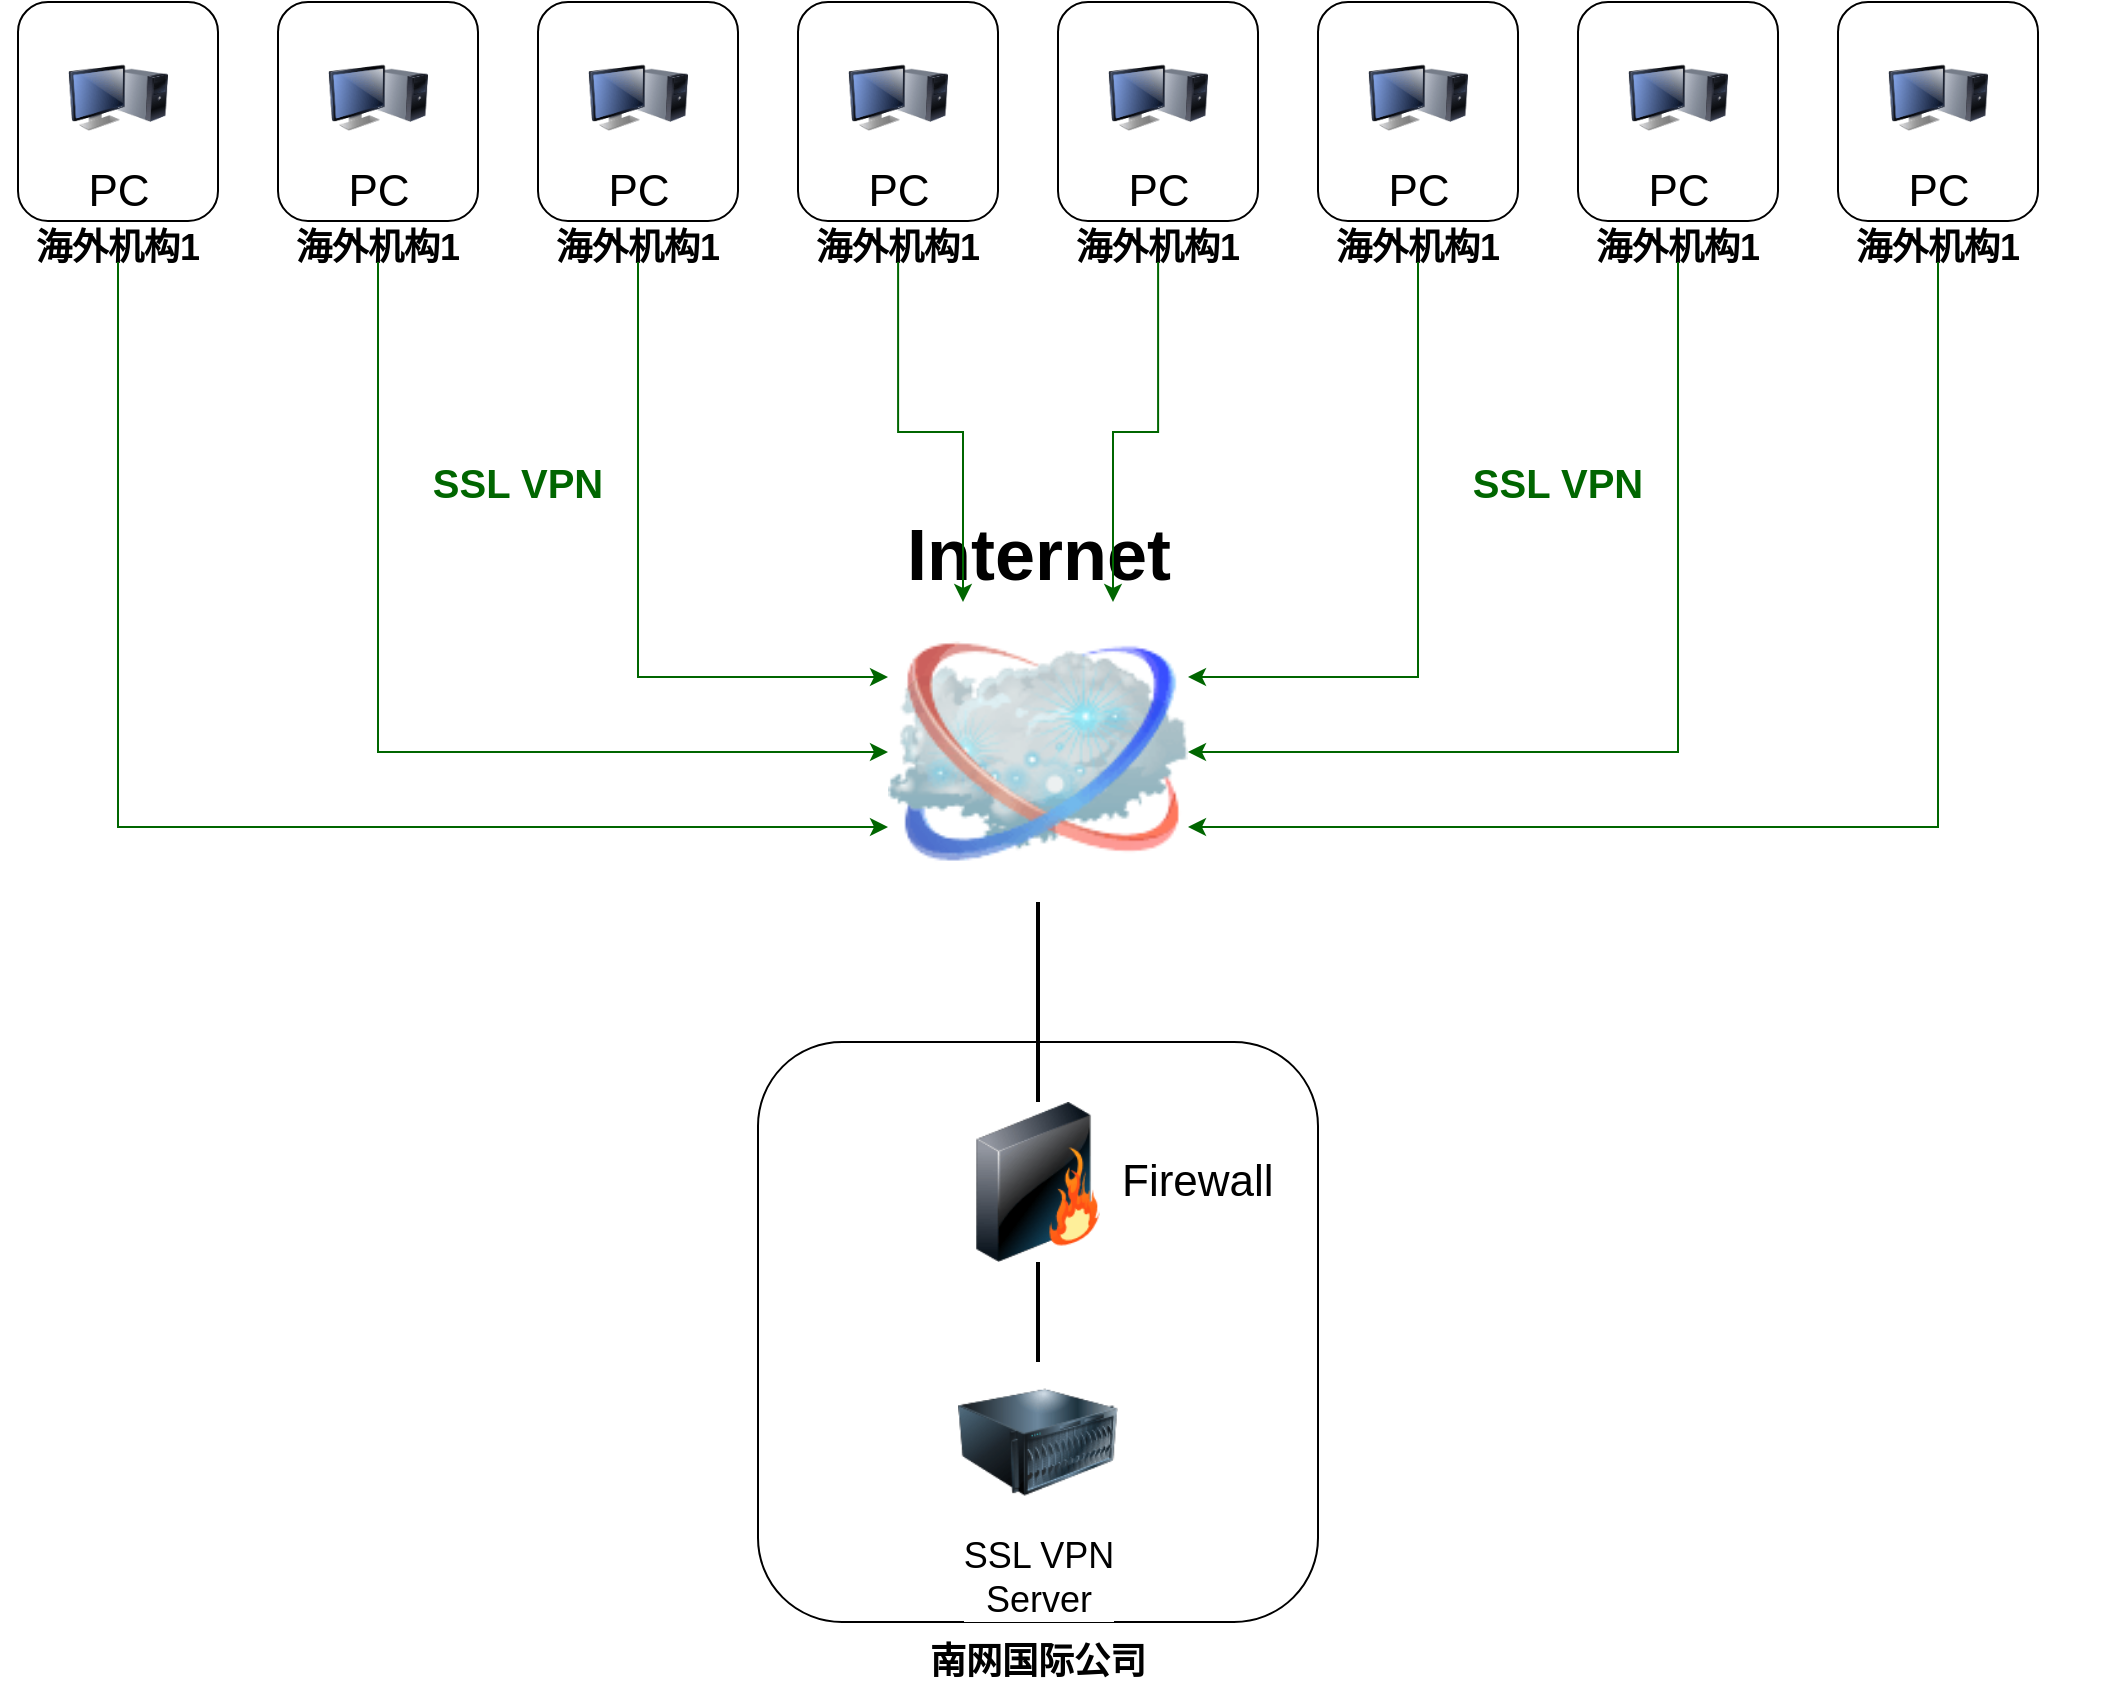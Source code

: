 <mxfile version="14.8.3" type="github" pages="3">
  <diagram name="网络现状" id="55a83fd1-7818-8e21-69c5-c3457e3827bb">
    <mxGraphModel dx="1468" dy="1011" grid="1" gridSize="10" guides="1" tooltips="1" connect="1" arrows="1" fold="1" page="1" pageScale="1" pageWidth="1100" pageHeight="850" background="none" math="0" shadow="0">
      <root>
        <mxCell id="0" />
        <mxCell id="1" parent="0" />
        <mxCell id="UoDFM5P8bcZsSC12evqb-8" value="" style="rounded=1;whiteSpace=wrap;html=1;" parent="1" vertex="1">
          <mxGeometry x="450" y="650" width="280" height="290" as="geometry" />
        </mxCell>
        <mxCell id="69ecfefc5c41e42c-18" style="edgeStyle=none;rounded=0;html=1;labelBackgroundColor=none;endArrow=none;strokeWidth=2;fontFamily=Verdana;fontSize=22" parent="1" source="UoDFM5P8bcZsSC12evqb-1" target="69ecfefc5c41e42c-3" edge="1">
          <mxGeometry relative="1" as="geometry">
            <mxPoint x="590" y="855" as="sourcePoint" />
          </mxGeometry>
        </mxCell>
        <mxCell id="69ecfefc5c41e42c-2" value="&lt;b&gt;&lt;font style=&quot;font-size: 36px&quot;&gt;Internet&lt;/font&gt;&lt;/b&gt;" style="image;html=1;labelBackgroundColor=#ffffff;image=img/lib/clip_art/networking/Cloud_128x128.png;rounded=1;shadow=0;comic=0;strokeWidth=2;fontSize=22;labelPosition=center;verticalLabelPosition=top;align=center;verticalAlign=bottom;" parent="1" vertex="1">
          <mxGeometry x="515" y="430" width="150" height="150" as="geometry" />
        </mxCell>
        <mxCell id="69ecfefc5c41e42c-19" style="edgeStyle=none;rounded=0;html=1;labelBackgroundColor=none;endArrow=none;strokeWidth=2;fontFamily=Verdana;fontSize=22" parent="1" source="UoDFM5P8bcZsSC12evqb-8" target="69ecfefc5c41e42c-2" edge="1">
          <mxGeometry relative="1" as="geometry" />
        </mxCell>
        <mxCell id="69ecfefc5c41e42c-3" value="Firewall" style="image;html=1;labelBackgroundColor=#ffffff;image=img/lib/clip_art/networking/Firewall_128x128.png;rounded=1;shadow=0;comic=0;strokeWidth=2;fontSize=22;labelPosition=right;verticalLabelPosition=middle;align=left;verticalAlign=middle;" parent="1" vertex="1">
          <mxGeometry x="550" y="680" width="80" height="80" as="geometry" />
        </mxCell>
        <mxCell id="UoDFM5P8bcZsSC12evqb-1" value="&lt;font style=&quot;font-size: 18px&quot;&gt;SSL VPN&lt;br&gt;Server&lt;/font&gt;" style="image;html=1;image=img/lib/clip_art/computers/Server_128x128.png" parent="1" vertex="1">
          <mxGeometry x="550" y="810" width="80" height="80" as="geometry" />
        </mxCell>
        <mxCell id="UoDFM5P8bcZsSC12evqb-12" style="edgeStyle=none;rounded=0;html=1;labelBackgroundColor=none;endArrow=none;strokeWidth=2;fontFamily=Verdana;fontSize=22" parent="1" source="69ecfefc5c41e42c-3" target="UoDFM5P8bcZsSC12evqb-8" edge="1">
          <mxGeometry relative="1" as="geometry">
            <mxPoint x="590" y="680" as="sourcePoint" />
            <mxPoint x="590" y="610" as="targetPoint" />
          </mxGeometry>
        </mxCell>
        <mxCell id="UoDFM5P8bcZsSC12evqb-18" value="&lt;font color=&quot;#006600&quot; size=&quot;1&quot;&gt;&lt;b style=&quot;font-size: 20px&quot;&gt;SSL VPN&lt;/b&gt;&lt;/font&gt;" style="text;html=1;strokeColor=none;fillColor=none;align=center;verticalAlign=middle;whiteSpace=wrap;rounded=0;" parent="1" vertex="1">
          <mxGeometry x="790" y="360" width="120" height="20" as="geometry" />
        </mxCell>
        <mxCell id="UoDFM5P8bcZsSC12evqb-19" value="&lt;span style=&quot;font-size: 18px&quot;&gt;&lt;b&gt;南网国际公司&lt;/b&gt;&lt;/span&gt;" style="text;html=1;strokeColor=none;fillColor=none;align=center;verticalAlign=middle;whiteSpace=wrap;rounded=0;" parent="1" vertex="1">
          <mxGeometry x="530" y="950" width="120" height="20" as="geometry" />
        </mxCell>
        <mxCell id="UoDFM5P8bcZsSC12evqb-24" value="&lt;font color=&quot;#006600&quot; size=&quot;1&quot;&gt;&lt;b style=&quot;font-size: 20px&quot;&gt;SSL VPN&lt;/b&gt;&lt;/font&gt;" style="text;html=1;strokeColor=none;fillColor=none;align=center;verticalAlign=middle;whiteSpace=wrap;rounded=0;" parent="1" vertex="1">
          <mxGeometry x="270" y="360" width="120" height="20" as="geometry" />
        </mxCell>
        <mxCell id="Mav8_EzCf-tL7SAkSqJb-50" value="" style="group" vertex="1" connectable="0" parent="1">
          <mxGeometry x="80" y="130" width="130" height="130" as="geometry" />
        </mxCell>
        <mxCell id="UoDFM5P8bcZsSC12evqb-13" value="" style="rounded=1;whiteSpace=wrap;html=1;" parent="Mav8_EzCf-tL7SAkSqJb-50" vertex="1">
          <mxGeometry width="100" height="109.474" as="geometry" />
        </mxCell>
        <mxCell id="UoDFM5P8bcZsSC12evqb-2" value="PC" style="image;html=1;labelBackgroundColor=#ffffff;image=img/lib/clip_art/computers/Monitor_Tower_128x128.png;rounded=1;shadow=0;comic=0;strokeWidth=2;fontSize=22" parent="Mav8_EzCf-tL7SAkSqJb-50" vertex="1">
          <mxGeometry x="25" y="20.526" width="50" height="54.737" as="geometry" />
        </mxCell>
        <mxCell id="UoDFM5P8bcZsSC12evqb-10" value="&lt;b&gt;&lt;font style=&quot;font-size: 18px&quot;&gt;海外机构1&lt;/font&gt;&lt;/b&gt;" style="text;html=1;strokeColor=none;fillColor=none;align=center;verticalAlign=middle;whiteSpace=wrap;rounded=0;" parent="Mav8_EzCf-tL7SAkSqJb-50" vertex="1">
          <mxGeometry x="-8.75" y="116.32" width="117.5" height="13.68" as="geometry" />
        </mxCell>
        <mxCell id="Mav8_EzCf-tL7SAkSqJb-52" value="" style="group" vertex="1" connectable="0" parent="1">
          <mxGeometry x="210" y="130" width="130" height="130" as="geometry" />
        </mxCell>
        <mxCell id="Mav8_EzCf-tL7SAkSqJb-53" value="" style="rounded=1;whiteSpace=wrap;html=1;" vertex="1" parent="Mav8_EzCf-tL7SAkSqJb-52">
          <mxGeometry width="100" height="109.474" as="geometry" />
        </mxCell>
        <mxCell id="Mav8_EzCf-tL7SAkSqJb-54" value="PC" style="image;html=1;labelBackgroundColor=#ffffff;image=img/lib/clip_art/computers/Monitor_Tower_128x128.png;rounded=1;shadow=0;comic=0;strokeWidth=2;fontSize=22" vertex="1" parent="Mav8_EzCf-tL7SAkSqJb-52">
          <mxGeometry x="25" y="20.526" width="50" height="54.737" as="geometry" />
        </mxCell>
        <mxCell id="Mav8_EzCf-tL7SAkSqJb-55" value="&lt;b&gt;&lt;font style=&quot;font-size: 18px&quot;&gt;海外机构1&lt;/font&gt;&lt;/b&gt;" style="text;html=1;strokeColor=none;fillColor=none;align=center;verticalAlign=middle;whiteSpace=wrap;rounded=0;" vertex="1" parent="Mav8_EzCf-tL7SAkSqJb-52">
          <mxGeometry x="-8.75" y="116.32" width="117.5" height="13.68" as="geometry" />
        </mxCell>
        <mxCell id="Mav8_EzCf-tL7SAkSqJb-56" value="" style="group" vertex="1" connectable="0" parent="1">
          <mxGeometry x="340" y="130" width="130" height="130" as="geometry" />
        </mxCell>
        <mxCell id="Mav8_EzCf-tL7SAkSqJb-57" value="" style="rounded=1;whiteSpace=wrap;html=1;" vertex="1" parent="Mav8_EzCf-tL7SAkSqJb-56">
          <mxGeometry width="100" height="109.474" as="geometry" />
        </mxCell>
        <mxCell id="Mav8_EzCf-tL7SAkSqJb-58" value="PC" style="image;html=1;labelBackgroundColor=#ffffff;image=img/lib/clip_art/computers/Monitor_Tower_128x128.png;rounded=1;shadow=0;comic=0;strokeWidth=2;fontSize=22" vertex="1" parent="Mav8_EzCf-tL7SAkSqJb-56">
          <mxGeometry x="25" y="20.526" width="50" height="54.737" as="geometry" />
        </mxCell>
        <mxCell id="Mav8_EzCf-tL7SAkSqJb-59" value="&lt;b&gt;&lt;font style=&quot;font-size: 18px&quot;&gt;海外机构1&lt;/font&gt;&lt;/b&gt;" style="text;html=1;strokeColor=none;fillColor=none;align=center;verticalAlign=middle;whiteSpace=wrap;rounded=0;" vertex="1" parent="Mav8_EzCf-tL7SAkSqJb-56">
          <mxGeometry x="-8.75" y="116.32" width="117.5" height="13.68" as="geometry" />
        </mxCell>
        <mxCell id="Mav8_EzCf-tL7SAkSqJb-60" value="" style="group" vertex="1" connectable="0" parent="1">
          <mxGeometry x="470" y="130" width="130" height="130" as="geometry" />
        </mxCell>
        <mxCell id="Mav8_EzCf-tL7SAkSqJb-61" value="" style="rounded=1;whiteSpace=wrap;html=1;" vertex="1" parent="Mav8_EzCf-tL7SAkSqJb-60">
          <mxGeometry width="100" height="109.474" as="geometry" />
        </mxCell>
        <mxCell id="Mav8_EzCf-tL7SAkSqJb-62" value="PC" style="image;html=1;labelBackgroundColor=#ffffff;image=img/lib/clip_art/computers/Monitor_Tower_128x128.png;rounded=1;shadow=0;comic=0;strokeWidth=2;fontSize=22" vertex="1" parent="Mav8_EzCf-tL7SAkSqJb-60">
          <mxGeometry x="25" y="20.526" width="50" height="54.737" as="geometry" />
        </mxCell>
        <mxCell id="Mav8_EzCf-tL7SAkSqJb-63" value="&lt;b&gt;&lt;font style=&quot;font-size: 18px&quot;&gt;海外机构1&lt;/font&gt;&lt;/b&gt;" style="text;html=1;strokeColor=none;fillColor=none;align=center;verticalAlign=middle;whiteSpace=wrap;rounded=0;" vertex="1" parent="Mav8_EzCf-tL7SAkSqJb-60">
          <mxGeometry x="-8.75" y="116.32" width="117.5" height="13.68" as="geometry" />
        </mxCell>
        <mxCell id="Mav8_EzCf-tL7SAkSqJb-64" value="" style="group" vertex="1" connectable="0" parent="1">
          <mxGeometry x="600" y="130" width="130" height="130" as="geometry" />
        </mxCell>
        <mxCell id="Mav8_EzCf-tL7SAkSqJb-65" value="" style="rounded=1;whiteSpace=wrap;html=1;" vertex="1" parent="Mav8_EzCf-tL7SAkSqJb-64">
          <mxGeometry width="100" height="109.474" as="geometry" />
        </mxCell>
        <mxCell id="Mav8_EzCf-tL7SAkSqJb-66" value="PC" style="image;html=1;labelBackgroundColor=#ffffff;image=img/lib/clip_art/computers/Monitor_Tower_128x128.png;rounded=1;shadow=0;comic=0;strokeWidth=2;fontSize=22" vertex="1" parent="Mav8_EzCf-tL7SAkSqJb-64">
          <mxGeometry x="25" y="20.526" width="50" height="54.737" as="geometry" />
        </mxCell>
        <mxCell id="Mav8_EzCf-tL7SAkSqJb-67" value="&lt;b&gt;&lt;font style=&quot;font-size: 18px&quot;&gt;海外机构1&lt;/font&gt;&lt;/b&gt;" style="text;html=1;strokeColor=none;fillColor=none;align=center;verticalAlign=middle;whiteSpace=wrap;rounded=0;" vertex="1" parent="Mav8_EzCf-tL7SAkSqJb-64">
          <mxGeometry x="-8.75" y="116.32" width="117.5" height="13.68" as="geometry" />
        </mxCell>
        <mxCell id="Mav8_EzCf-tL7SAkSqJb-68" value="" style="group" vertex="1" connectable="0" parent="1">
          <mxGeometry x="730" y="130" width="130" height="130" as="geometry" />
        </mxCell>
        <mxCell id="Mav8_EzCf-tL7SAkSqJb-69" value="" style="rounded=1;whiteSpace=wrap;html=1;" vertex="1" parent="Mav8_EzCf-tL7SAkSqJb-68">
          <mxGeometry width="100" height="109.474" as="geometry" />
        </mxCell>
        <mxCell id="Mav8_EzCf-tL7SAkSqJb-70" value="PC" style="image;html=1;labelBackgroundColor=#ffffff;image=img/lib/clip_art/computers/Monitor_Tower_128x128.png;rounded=1;shadow=0;comic=0;strokeWidth=2;fontSize=22" vertex="1" parent="Mav8_EzCf-tL7SAkSqJb-68">
          <mxGeometry x="25" y="20.526" width="50" height="54.737" as="geometry" />
        </mxCell>
        <mxCell id="Mav8_EzCf-tL7SAkSqJb-71" value="&lt;b&gt;&lt;font style=&quot;font-size: 18px&quot;&gt;海外机构1&lt;/font&gt;&lt;/b&gt;" style="text;html=1;strokeColor=none;fillColor=none;align=center;verticalAlign=middle;whiteSpace=wrap;rounded=0;" vertex="1" parent="Mav8_EzCf-tL7SAkSqJb-68">
          <mxGeometry x="-8.75" y="116.32" width="117.5" height="13.68" as="geometry" />
        </mxCell>
        <mxCell id="Mav8_EzCf-tL7SAkSqJb-72" value="" style="group" vertex="1" connectable="0" parent="1">
          <mxGeometry x="860" y="130" width="130" height="130" as="geometry" />
        </mxCell>
        <mxCell id="Mav8_EzCf-tL7SAkSqJb-73" value="" style="rounded=1;whiteSpace=wrap;html=1;" vertex="1" parent="Mav8_EzCf-tL7SAkSqJb-72">
          <mxGeometry width="100" height="109.474" as="geometry" />
        </mxCell>
        <mxCell id="Mav8_EzCf-tL7SAkSqJb-74" value="PC" style="image;html=1;labelBackgroundColor=#ffffff;image=img/lib/clip_art/computers/Monitor_Tower_128x128.png;rounded=1;shadow=0;comic=0;strokeWidth=2;fontSize=22" vertex="1" parent="Mav8_EzCf-tL7SAkSqJb-72">
          <mxGeometry x="25" y="20.526" width="50" height="54.737" as="geometry" />
        </mxCell>
        <mxCell id="Mav8_EzCf-tL7SAkSqJb-75" value="&lt;b&gt;&lt;font style=&quot;font-size: 18px&quot;&gt;海外机构1&lt;/font&gt;&lt;/b&gt;" style="text;html=1;strokeColor=none;fillColor=none;align=center;verticalAlign=middle;whiteSpace=wrap;rounded=0;" vertex="1" parent="Mav8_EzCf-tL7SAkSqJb-72">
          <mxGeometry x="-8.75" y="116.32" width="117.5" height="13.68" as="geometry" />
        </mxCell>
        <mxCell id="Mav8_EzCf-tL7SAkSqJb-76" value="" style="group" vertex="1" connectable="0" parent="1">
          <mxGeometry x="990" y="130" width="130" height="130" as="geometry" />
        </mxCell>
        <mxCell id="Mav8_EzCf-tL7SAkSqJb-77" value="" style="rounded=1;whiteSpace=wrap;html=1;" vertex="1" parent="Mav8_EzCf-tL7SAkSqJb-76">
          <mxGeometry width="100" height="109.474" as="geometry" />
        </mxCell>
        <mxCell id="Mav8_EzCf-tL7SAkSqJb-78" value="PC" style="image;html=1;labelBackgroundColor=#ffffff;image=img/lib/clip_art/computers/Monitor_Tower_128x128.png;rounded=1;shadow=0;comic=0;strokeWidth=2;fontSize=22" vertex="1" parent="Mav8_EzCf-tL7SAkSqJb-76">
          <mxGeometry x="25" y="20.526" width="50" height="54.737" as="geometry" />
        </mxCell>
        <mxCell id="Mav8_EzCf-tL7SAkSqJb-79" value="&lt;b&gt;&lt;font style=&quot;font-size: 18px&quot;&gt;海外机构1&lt;/font&gt;&lt;/b&gt;" style="text;html=1;strokeColor=none;fillColor=none;align=center;verticalAlign=middle;whiteSpace=wrap;rounded=0;" vertex="1" parent="Mav8_EzCf-tL7SAkSqJb-76">
          <mxGeometry x="-8.75" y="116.32" width="117.5" height="13.68" as="geometry" />
        </mxCell>
        <mxCell id="Mav8_EzCf-tL7SAkSqJb-80" style="edgeStyle=orthogonalEdgeStyle;rounded=0;orthogonalLoop=1;jettySize=auto;html=1;entryX=0;entryY=0.75;entryDx=0;entryDy=0;exitX=0.5;exitY=1;exitDx=0;exitDy=0;fillColor=#d5e8d4;strokeColor=#006600;" edge="1" parent="1" source="UoDFM5P8bcZsSC12evqb-10" target="69ecfefc5c41e42c-2">
          <mxGeometry relative="1" as="geometry" />
        </mxCell>
        <mxCell id="Mav8_EzCf-tL7SAkSqJb-81" style="edgeStyle=orthogonalEdgeStyle;rounded=0;orthogonalLoop=1;jettySize=auto;html=1;entryX=0;entryY=0.5;entryDx=0;entryDy=0;exitX=0.5;exitY=1;exitDx=0;exitDy=0;fillColor=#d5e8d4;strokeColor=#006600;" edge="1" parent="1" source="Mav8_EzCf-tL7SAkSqJb-55" target="69ecfefc5c41e42c-2">
          <mxGeometry relative="1" as="geometry" />
        </mxCell>
        <mxCell id="Mav8_EzCf-tL7SAkSqJb-82" style="edgeStyle=orthogonalEdgeStyle;rounded=0;orthogonalLoop=1;jettySize=auto;html=1;entryX=0;entryY=0.25;entryDx=0;entryDy=0;exitX=0.5;exitY=1;exitDx=0;exitDy=0;fillColor=#d5e8d4;strokeColor=#006600;" edge="1" parent="1" source="Mav8_EzCf-tL7SAkSqJb-59" target="69ecfefc5c41e42c-2">
          <mxGeometry relative="1" as="geometry" />
        </mxCell>
        <mxCell id="Mav8_EzCf-tL7SAkSqJb-83" style="edgeStyle=orthogonalEdgeStyle;rounded=0;orthogonalLoop=1;jettySize=auto;html=1;entryX=0.25;entryY=0;entryDx=0;entryDy=0;fillColor=#d5e8d4;strokeColor=#006600;" edge="1" parent="1" source="Mav8_EzCf-tL7SAkSqJb-63" target="69ecfefc5c41e42c-2">
          <mxGeometry relative="1" as="geometry" />
        </mxCell>
        <mxCell id="Mav8_EzCf-tL7SAkSqJb-84" style="edgeStyle=orthogonalEdgeStyle;rounded=0;orthogonalLoop=1;jettySize=auto;html=1;entryX=0.75;entryY=0;entryDx=0;entryDy=0;fillColor=#d5e8d4;strokeColor=#006600;" edge="1" parent="1" source="Mav8_EzCf-tL7SAkSqJb-67" target="69ecfefc5c41e42c-2">
          <mxGeometry relative="1" as="geometry" />
        </mxCell>
        <mxCell id="Mav8_EzCf-tL7SAkSqJb-85" style="edgeStyle=orthogonalEdgeStyle;rounded=0;orthogonalLoop=1;jettySize=auto;html=1;entryX=1;entryY=0.25;entryDx=0;entryDy=0;exitX=0.5;exitY=1;exitDx=0;exitDy=0;fillColor=#d5e8d4;strokeColor=#006600;" edge="1" parent="1" source="Mav8_EzCf-tL7SAkSqJb-71" target="69ecfefc5c41e42c-2">
          <mxGeometry relative="1" as="geometry" />
        </mxCell>
        <mxCell id="Mav8_EzCf-tL7SAkSqJb-86" style="edgeStyle=orthogonalEdgeStyle;rounded=0;orthogonalLoop=1;jettySize=auto;html=1;entryX=1;entryY=0.5;entryDx=0;entryDy=0;exitX=0.5;exitY=1;exitDx=0;exitDy=0;fillColor=#d5e8d4;strokeColor=#006600;" edge="1" parent="1" source="Mav8_EzCf-tL7SAkSqJb-75" target="69ecfefc5c41e42c-2">
          <mxGeometry relative="1" as="geometry" />
        </mxCell>
        <mxCell id="Mav8_EzCf-tL7SAkSqJb-87" style="edgeStyle=orthogonalEdgeStyle;rounded=0;orthogonalLoop=1;jettySize=auto;html=1;entryX=1;entryY=0.75;entryDx=0;entryDy=0;exitX=0.5;exitY=1;exitDx=0;exitDy=0;fillColor=#d5e8d4;strokeColor=#006600;" edge="1" parent="1" source="Mav8_EzCf-tL7SAkSqJb-79" target="69ecfefc5c41e42c-2">
          <mxGeometry relative="1" as="geometry" />
        </mxCell>
      </root>
    </mxGraphModel>
  </diagram>
  <diagram name="方案要求" id="J3iKTEX1bYKAhDcpGcXU">
    <mxGraphModel dx="1248" dy="859" grid="1" gridSize="10" guides="1" tooltips="1" connect="1" arrows="1" fold="1" page="1" pageScale="1" pageWidth="1100" pageHeight="850" background="none" math="0" shadow="0">
      <root>
        <mxCell id="8wY8YGd6H8aaKuv0ZDOM-0" />
        <mxCell id="8wY8YGd6H8aaKuv0ZDOM-1" parent="8wY8YGd6H8aaKuv0ZDOM-0" />
        <mxCell id="8wY8YGd6H8aaKuv0ZDOM-3" value="" style="rounded=1;whiteSpace=wrap;html=1;" parent="8wY8YGd6H8aaKuv0ZDOM-1" vertex="1">
          <mxGeometry x="790" y="180" width="280" height="200" as="geometry" />
        </mxCell>
        <mxCell id="8wY8YGd6H8aaKuv0ZDOM-19" value="&lt;font color=&quot;#006600&quot; style=&quot;font-size: 14px&quot;&gt;&lt;b&gt;SSL VPN&lt;/b&gt;&lt;/font&gt;" style="text;html=1;strokeColor=none;fillColor=none;align=center;verticalAlign=middle;whiteSpace=wrap;rounded=0;" parent="8wY8YGd6H8aaKuv0ZDOM-1" vertex="1">
          <mxGeometry x="320" y="180" width="120" height="20" as="geometry" />
        </mxCell>
        <mxCell id="tmY6Jpmy1XnIaRPWnXEy-0" value="&lt;b&gt;&lt;font style=&quot;font-size: 24px&quot;&gt;跨境访问平台&lt;/font&gt;&lt;/b&gt;" style="ellipse;shape=cloud;whiteSpace=wrap;html=1;" parent="8wY8YGd6H8aaKuv0ZDOM-1" vertex="1">
          <mxGeometry x="360" y="190" width="302.5" height="150" as="geometry" />
        </mxCell>
        <mxCell id="hd8BD2pnq3l9H0OPVhCC-5" value="" style="group" parent="8wY8YGd6H8aaKuv0ZDOM-1" vertex="1" connectable="0">
          <mxGeometry x="60" y="340" width="160" height="190" as="geometry" />
        </mxCell>
        <mxCell id="8wY8YGd6H8aaKuv0ZDOM-4" value="" style="rounded=1;whiteSpace=wrap;html=1;" parent="hd8BD2pnq3l9H0OPVhCC-5" vertex="1">
          <mxGeometry width="160" height="160" as="geometry" />
        </mxCell>
        <mxCell id="8wY8YGd6H8aaKuv0ZDOM-9" value="PC" style="image;html=1;labelBackgroundColor=#ffffff;image=img/lib/clip_art/computers/Monitor_Tower_128x128.png;rounded=1;shadow=0;comic=0;strokeWidth=2;fontSize=22" parent="hd8BD2pnq3l9H0OPVhCC-5" vertex="1">
          <mxGeometry x="40" y="30" width="80" height="80" as="geometry" />
        </mxCell>
        <mxCell id="8wY8YGd6H8aaKuv0ZDOM-15" value="&lt;b&gt;&lt;font style=&quot;font-size: 18px&quot;&gt;海外机构2&lt;/font&gt;&lt;/b&gt;" style="text;html=1;strokeColor=none;fillColor=none;align=center;verticalAlign=middle;whiteSpace=wrap;rounded=0;" parent="hd8BD2pnq3l9H0OPVhCC-5" vertex="1">
          <mxGeometry x="20" y="170" width="120" height="20" as="geometry" />
        </mxCell>
        <mxCell id="hd8BD2pnq3l9H0OPVhCC-6" value="" style="group" parent="8wY8YGd6H8aaKuv0ZDOM-1" vertex="1" connectable="0">
          <mxGeometry x="60" y="30" width="160" height="190" as="geometry" />
        </mxCell>
        <mxCell id="8wY8YGd6H8aaKuv0ZDOM-2" value="" style="rounded=1;whiteSpace=wrap;html=1;" parent="hd8BD2pnq3l9H0OPVhCC-6" vertex="1">
          <mxGeometry width="160" height="160" as="geometry" />
        </mxCell>
        <mxCell id="8wY8YGd6H8aaKuv0ZDOM-12" value="PC" style="image;html=1;labelBackgroundColor=#ffffff;image=img/lib/clip_art/computers/Monitor_Tower_128x128.png;rounded=1;shadow=0;comic=0;strokeWidth=2;fontSize=22" parent="hd8BD2pnq3l9H0OPVhCC-6" vertex="1">
          <mxGeometry x="40" y="30" width="80" height="80" as="geometry" />
        </mxCell>
        <mxCell id="8wY8YGd6H8aaKuv0ZDOM-14" value="&lt;b&gt;&lt;font style=&quot;font-size: 18px&quot;&gt;海外机构1&lt;/font&gt;&lt;/b&gt;" style="text;html=1;strokeColor=none;fillColor=none;align=center;verticalAlign=middle;whiteSpace=wrap;rounded=0;" parent="hd8BD2pnq3l9H0OPVhCC-6" vertex="1">
          <mxGeometry x="20" y="170" width="120" height="20" as="geometry" />
        </mxCell>
        <mxCell id="hd8BD2pnq3l9H0OPVhCC-8" style="edgeStyle=none;rounded=0;html=1;labelBackgroundColor=none;endArrow=none;strokeWidth=3;fontFamily=Verdana;fontSize=22;exitX=1;exitY=1;exitDx=0;exitDy=0;fillColor=#0050ef;strokeColor=#001DBC;" parent="8wY8YGd6H8aaKuv0ZDOM-1" source="8wY8YGd6H8aaKuv0ZDOM-12" edge="1">
          <mxGeometry relative="1" as="geometry">
            <mxPoint x="440" y="430" as="sourcePoint" />
            <mxPoint x="410" y="240" as="targetPoint" />
          </mxGeometry>
        </mxCell>
        <mxCell id="hd8BD2pnq3l9H0OPVhCC-2" value="" style="dashed=0;connectable=0;html=1;fillColor=#757575;strokeColor=none;shape=mxgraph.gcp2.google_network_edge_cache;part=1;labelPosition=right;verticalLabelPosition=middle;align=left;verticalAlign=middle;spacingLeft=5;fontSize=12;" parent="8wY8YGd6H8aaKuv0ZDOM-1" vertex="1">
          <mxGeometry x="390" y="228" width="32" height="32" as="geometry">
            <mxPoint x="5" y="-16" as="offset" />
          </mxGeometry>
        </mxCell>
        <mxCell id="hd8BD2pnq3l9H0OPVhCC-9" style="edgeStyle=none;rounded=0;html=1;labelBackgroundColor=none;endArrow=none;strokeWidth=3;fontFamily=Verdana;fontSize=22;exitX=1;exitY=0;exitDx=0;exitDy=0;fillColor=#0050ef;strokeColor=#001DBC;" parent="8wY8YGd6H8aaKuv0ZDOM-1" source="8wY8YGd6H8aaKuv0ZDOM-9" edge="1">
          <mxGeometry relative="1" as="geometry">
            <mxPoint x="280" y="100" as="sourcePoint" />
            <mxPoint x="410" y="290" as="targetPoint" />
          </mxGeometry>
        </mxCell>
        <mxCell id="hd8BD2pnq3l9H0OPVhCC-3" value="" style="dashed=0;connectable=0;html=1;fillColor=#757575;strokeColor=none;shape=mxgraph.gcp2.google_network_edge_cache;part=1;labelPosition=right;verticalLabelPosition=middle;align=left;verticalAlign=middle;spacingLeft=5;fontSize=12;" parent="8wY8YGd6H8aaKuv0ZDOM-1" vertex="1">
          <mxGeometry x="390" y="274" width="32" height="32" as="geometry">
            <mxPoint x="5" y="-16" as="offset" />
          </mxGeometry>
        </mxCell>
        <mxCell id="hd8BD2pnq3l9H0OPVhCC-10" style="edgeStyle=none;rounded=0;html=1;labelBackgroundColor=none;endArrow=none;strokeWidth=2;fontFamily=Verdana;fontSize=22;exitX=0;exitY=0.5;exitDx=0;exitDy=0;" parent="8wY8YGd6H8aaKuv0ZDOM-1" source="8wY8YGd6H8aaKuv0ZDOM-8" edge="1">
          <mxGeometry relative="1" as="geometry">
            <mxPoint x="760" y="100" as="sourcePoint" />
            <mxPoint x="640" y="270" as="targetPoint" />
          </mxGeometry>
        </mxCell>
        <mxCell id="hd8BD2pnq3l9H0OPVhCC-15" value="&lt;font style=&quot;font-size: 18px&quot;&gt;国内互联网&lt;/font&gt;" style="edgeLabel;html=1;align=center;verticalAlign=middle;resizable=0;points=[];fontSize=22;" parent="hd8BD2pnq3l9H0OPVhCC-10" vertex="1" connectable="0">
          <mxGeometry x="-0.407" y="-1" relative="1" as="geometry">
            <mxPoint x="-51" y="1" as="offset" />
          </mxGeometry>
        </mxCell>
        <mxCell id="hd8BD2pnq3l9H0OPVhCC-12" value="&lt;span style=&quot;font-size: 13px&quot;&gt;&lt;b&gt;海外&lt;br&gt;POP&lt;/b&gt;&lt;/span&gt;" style="text;html=1;strokeColor=none;fillColor=none;align=center;verticalAlign=middle;whiteSpace=wrap;rounded=0;" parent="8wY8YGd6H8aaKuv0ZDOM-1" vertex="1">
          <mxGeometry x="310" y="255" width="120" height="20" as="geometry" />
        </mxCell>
        <mxCell id="hd8BD2pnq3l9H0OPVhCC-13" value="&lt;span style=&quot;font-size: 13px&quot;&gt;&lt;b&gt;国内&lt;br&gt;POP&lt;/b&gt;&lt;/span&gt;" style="text;html=1;strokeColor=none;fillColor=none;align=center;verticalAlign=middle;whiteSpace=wrap;rounded=0;" parent="8wY8YGd6H8aaKuv0ZDOM-1" vertex="1">
          <mxGeometry x="590" y="230" width="120" height="20" as="geometry" />
        </mxCell>
        <mxCell id="hd8BD2pnq3l9H0OPVhCC-14" value="" style="curved=1;endArrow=classic;html=1;fontSize=22;strokeWidth=3;entryX=0;entryY=1;entryDx=0;entryDy=0;fillColor=#d5e8d4;strokeColor=#82b366;" parent="8wY8YGd6H8aaKuv0ZDOM-1" source="8wY8YGd6H8aaKuv0ZDOM-9" target="8wY8YGd6H8aaKuv0ZDOM-8" edge="1">
          <mxGeometry width="50" height="50" relative="1" as="geometry">
            <mxPoint x="750" y="110" as="sourcePoint" />
            <mxPoint x="540" y="550" as="targetPoint" />
            <Array as="points">
              <mxPoint x="480" y="240" />
            </Array>
          </mxGeometry>
        </mxCell>
        <mxCell id="hd8BD2pnq3l9H0OPVhCC-16" value="" style="curved=1;endArrow=classic;html=1;fontSize=22;strokeWidth=3;fillColor=#d5e8d4;strokeColor=#82b366;entryX=0;entryY=0;entryDx=0;entryDy=0;exitX=1.003;exitY=0.606;exitDx=0;exitDy=0;exitPerimeter=0;" parent="8wY8YGd6H8aaKuv0ZDOM-1" source="8wY8YGd6H8aaKuv0ZDOM-12" target="8wY8YGd6H8aaKuv0ZDOM-8" edge="1">
          <mxGeometry width="50" height="50" relative="1" as="geometry">
            <mxPoint x="260" y="108" as="sourcePoint" />
            <mxPoint x="860" y="220" as="targetPoint" />
            <Array as="points">
              <mxPoint x="490" y="320" />
            </Array>
          </mxGeometry>
        </mxCell>
        <mxCell id="hd8BD2pnq3l9H0OPVhCC-18" value="&lt;font color=&quot;#006600&quot; style=&quot;font-size: 14px&quot;&gt;&lt;b&gt;SSL VPN&lt;/b&gt;&lt;/font&gt;" style="text;html=1;strokeColor=none;fillColor=none;align=center;verticalAlign=middle;whiteSpace=wrap;rounded=0;" parent="8wY8YGd6H8aaKuv0ZDOM-1" vertex="1">
          <mxGeometry x="320" y="330" width="120" height="20" as="geometry" />
        </mxCell>
        <mxCell id="8wY8YGd6H8aaKuv0ZDOM-8" value="" style="image;html=1;labelBackgroundColor=#ffffff;image=img/lib/clip_art/networking/Firewall_128x128.png;rounded=1;shadow=0;comic=0;strokeWidth=2;fontSize=22;labelPosition=right;verticalLabelPosition=middle;align=left;verticalAlign=middle;" parent="8wY8YGd6H8aaKuv0ZDOM-1" vertex="1">
          <mxGeometry x="840" y="230" width="80" height="80" as="geometry" />
        </mxCell>
        <mxCell id="8wY8YGd6H8aaKuv0ZDOM-11" value="&lt;font style=&quot;font-size: 18px&quot;&gt;Server&lt;/font&gt;" style="image;html=1;image=img/lib/clip_art/computers/Server_128x128.png" parent="8wY8YGd6H8aaKuv0ZDOM-1" vertex="1">
          <mxGeometry x="970" y="230" width="80" height="80" as="geometry" />
        </mxCell>
        <mxCell id="8wY8YGd6H8aaKuv0ZDOM-5" style="edgeStyle=none;rounded=0;html=1;labelBackgroundColor=none;endArrow=none;strokeWidth=2;fontFamily=Verdana;fontSize=22" parent="8wY8YGd6H8aaKuv0ZDOM-1" source="8wY8YGd6H8aaKuv0ZDOM-11" target="8wY8YGd6H8aaKuv0ZDOM-8" edge="1">
          <mxGeometry x="790" y="150" as="geometry">
            <mxPoint x="930" y="355" as="sourcePoint" />
          </mxGeometry>
        </mxCell>
        <mxCell id="8wY8YGd6H8aaKuv0ZDOM-18" value="&lt;span style=&quot;font-size: 18px&quot;&gt;&lt;b&gt;南网国际公司&lt;/b&gt;&lt;/span&gt;" style="text;html=1;strokeColor=none;fillColor=none;align=center;verticalAlign=middle;whiteSpace=wrap;rounded=0;" parent="8wY8YGd6H8aaKuv0ZDOM-1" vertex="1">
          <mxGeometry x="870" y="405" width="120" height="20" as="geometry" />
        </mxCell>
        <mxCell id="hd8BD2pnq3l9H0OPVhCC-1" value="" style="dashed=0;connectable=0;html=1;fillColor=#757575;strokeColor=none;shape=mxgraph.gcp2.google_network_edge_cache;part=1;labelPosition=right;verticalLabelPosition=middle;align=left;verticalAlign=middle;spacingLeft=5;fontSize=12;" parent="8wY8YGd6H8aaKuv0ZDOM-1" vertex="1">
          <mxGeometry x="620" y="256" width="32" height="32" as="geometry">
            <mxPoint x="5" y="-16" as="offset" />
          </mxGeometry>
        </mxCell>
        <mxCell id="hd8BD2pnq3l9H0OPVhCC-22" value="&lt;span style=&quot;text-align: left ; background-color: rgb(255 , 255 , 255)&quot;&gt;&lt;font style=&quot;font-size: 18px&quot;&gt;Firewall&lt;/font&gt;&lt;/span&gt;" style="text;html=1;align=center;verticalAlign=middle;resizable=0;points=[];autosize=1;strokeColor=none;fontSize=22;" parent="8wY8YGd6H8aaKuv0ZDOM-1" vertex="1">
          <mxGeometry x="845" y="310" width="80" height="30" as="geometry" />
        </mxCell>
      </root>
    </mxGraphModel>
  </diagram>
  <diagram name="Copy of 方案要求" id="vPA9UJiRrLAGQ50XKatg">
    <mxGraphModel dx="1248" dy="859" grid="1" gridSize="10" guides="1" tooltips="1" connect="1" arrows="1" fold="1" page="1" pageScale="1" pageWidth="1100" pageHeight="850" background="none" math="0" shadow="0">
      <root>
        <mxCell id="u9yTAFxREumYYaW8OIEL-0" />
        <mxCell id="u9yTAFxREumYYaW8OIEL-1" parent="u9yTAFxREumYYaW8OIEL-0" />
        <mxCell id="u9yTAFxREumYYaW8OIEL-2" value="" style="rounded=1;whiteSpace=wrap;html=1;" parent="u9yTAFxREumYYaW8OIEL-1" vertex="1">
          <mxGeometry x="790" y="190" width="200" height="170" as="geometry" />
        </mxCell>
        <mxCell id="u9yTAFxREumYYaW8OIEL-4" value="&lt;b&gt;&lt;font style=&quot;font-size: 24px&quot;&gt;跨境访问平台&lt;/font&gt;&lt;/b&gt;" style="ellipse;shape=cloud;whiteSpace=wrap;html=1;" parent="u9yTAFxREumYYaW8OIEL-1" vertex="1">
          <mxGeometry x="360" y="190" width="302.5" height="150" as="geometry" />
        </mxCell>
        <mxCell id="u9yTAFxREumYYaW8OIEL-9" value="" style="group" parent="u9yTAFxREumYYaW8OIEL-1" vertex="1" connectable="0">
          <mxGeometry x="40" y="190" width="160" height="190" as="geometry" />
        </mxCell>
        <mxCell id="u9yTAFxREumYYaW8OIEL-10" value="" style="rounded=1;whiteSpace=wrap;html=1;" parent="u9yTAFxREumYYaW8OIEL-9" vertex="1">
          <mxGeometry width="160" height="160" as="geometry" />
        </mxCell>
        <mxCell id="u9yTAFxREumYYaW8OIEL-11" value="PC" style="image;html=1;labelBackgroundColor=#ffffff;image=img/lib/clip_art/computers/Monitor_Tower_128x128.png;rounded=1;shadow=0;comic=0;strokeWidth=2;fontSize=22" parent="u9yTAFxREumYYaW8OIEL-9" vertex="1">
          <mxGeometry x="40" y="30" width="80" height="80" as="geometry" />
        </mxCell>
        <mxCell id="u9yTAFxREumYYaW8OIEL-12" value="&lt;b&gt;&lt;font style=&quot;font-size: 18px&quot;&gt;国内办事处&lt;/font&gt;&lt;/b&gt;" style="text;html=1;strokeColor=none;fillColor=none;align=center;verticalAlign=middle;whiteSpace=wrap;rounded=0;" parent="u9yTAFxREumYYaW8OIEL-9" vertex="1">
          <mxGeometry x="20" y="170" width="120" height="20" as="geometry" />
        </mxCell>
        <mxCell id="u9yTAFxREumYYaW8OIEL-13" style="edgeStyle=none;rounded=0;html=1;labelBackgroundColor=none;endArrow=none;strokeWidth=3;fontFamily=Verdana;fontSize=22;exitX=1.075;exitY=0.629;exitDx=0;exitDy=0;fillColor=#0050ef;strokeColor=#001DBC;exitPerimeter=0;" parent="u9yTAFxREumYYaW8OIEL-1" source="u9yTAFxREumYYaW8OIEL-11" edge="1">
          <mxGeometry relative="1" as="geometry">
            <mxPoint x="440" y="430" as="sourcePoint" />
            <mxPoint x="390" y="270" as="targetPoint" />
          </mxGeometry>
        </mxCell>
        <mxCell id="u9yTAFxREumYYaW8OIEL-14" value="" style="dashed=0;connectable=0;html=1;fillColor=#757575;strokeColor=none;shape=mxgraph.gcp2.google_network_edge_cache;part=1;labelPosition=right;verticalLabelPosition=middle;align=left;verticalAlign=middle;spacingLeft=5;fontSize=12;" parent="u9yTAFxREumYYaW8OIEL-1" vertex="1">
          <mxGeometry x="380" y="255" width="32" height="32" as="geometry">
            <mxPoint x="5" y="-16" as="offset" />
          </mxGeometry>
        </mxCell>
        <mxCell id="u9yTAFxREumYYaW8OIEL-17" style="edgeStyle=none;rounded=0;html=1;labelBackgroundColor=none;endArrow=none;strokeWidth=2;fontFamily=Verdana;fontSize=22;exitX=0;exitY=0.5;exitDx=0;exitDy=0;" parent="u9yTAFxREumYYaW8OIEL-1" edge="1">
          <mxGeometry relative="1" as="geometry">
            <mxPoint x="840" y="270" as="sourcePoint" />
            <mxPoint x="640" y="270" as="targetPoint" />
          </mxGeometry>
        </mxCell>
        <mxCell id="u9yTAFxREumYYaW8OIEL-18" value="&lt;font style=&quot;font-size: 18px&quot;&gt;国际互联网&lt;/font&gt;" style="edgeLabel;html=1;align=center;verticalAlign=middle;resizable=0;points=[];fontSize=22;" parent="u9yTAFxREumYYaW8OIEL-17" vertex="1" connectable="0">
          <mxGeometry x="-0.407" y="-1" relative="1" as="geometry">
            <mxPoint x="-51" y="1" as="offset" />
          </mxGeometry>
        </mxCell>
        <mxCell id="u9yTAFxREumYYaW8OIEL-19" value="&lt;span style=&quot;font-size: 13px&quot;&gt;&lt;b&gt;国内&lt;br&gt;POP&lt;/b&gt;&lt;/span&gt;" style="text;html=1;strokeColor=none;fillColor=none;align=center;verticalAlign=middle;whiteSpace=wrap;rounded=0;" parent="u9yTAFxREumYYaW8OIEL-1" vertex="1">
          <mxGeometry x="310" y="230" width="120" height="20" as="geometry" />
        </mxCell>
        <mxCell id="u9yTAFxREumYYaW8OIEL-20" value="&lt;span style=&quot;font-size: 13px&quot;&gt;&lt;b&gt;香港&lt;br&gt;POP&lt;/b&gt;&lt;/span&gt;" style="text;html=1;strokeColor=none;fillColor=none;align=center;verticalAlign=middle;whiteSpace=wrap;rounded=0;" parent="u9yTAFxREumYYaW8OIEL-1" vertex="1">
          <mxGeometry x="590" y="230" width="120" height="20" as="geometry" />
        </mxCell>
        <mxCell id="u9yTAFxREumYYaW8OIEL-22" value="" style="curved=1;endArrow=classic;html=1;fontSize=22;strokeWidth=3;fillColor=#d5e8d4;strokeColor=#82b366;" parent="u9yTAFxREumYYaW8OIEL-1" source="u9yTAFxREumYYaW8OIEL-10" edge="1">
          <mxGeometry width="50" height="50" relative="1" as="geometry">
            <mxPoint x="260" y="108" as="sourcePoint" />
            <mxPoint x="830" y="281" as="targetPoint" />
            <Array as="points">
              <mxPoint x="490" y="320" />
            </Array>
          </mxGeometry>
        </mxCell>
        <mxCell id="u9yTAFxREumYYaW8OIEL-23" value="&lt;font color=&quot;#006600&quot;&gt;&lt;span style=&quot;font-size: 14px&quot;&gt;&lt;b&gt;访问流&lt;/b&gt;&lt;/span&gt;&lt;/font&gt;" style="text;html=1;strokeColor=none;fillColor=none;align=center;verticalAlign=middle;whiteSpace=wrap;rounded=0;" parent="u9yTAFxREumYYaW8OIEL-1" vertex="1">
          <mxGeometry x="310" y="300" width="120" height="20" as="geometry" />
        </mxCell>
        <mxCell id="u9yTAFxREumYYaW8OIEL-25" value="&lt;font style=&quot;font-size: 18px&quot;&gt;Server&lt;/font&gt;" style="image;html=1;image=img/lib/clip_art/computers/Server_128x128.png" parent="u9yTAFxREumYYaW8OIEL-1" vertex="1">
          <mxGeometry x="860" y="230" width="80" height="80" as="geometry" />
        </mxCell>
        <mxCell id="u9yTAFxREumYYaW8OIEL-27" value="&lt;span style=&quot;font-size: 18px&quot;&gt;&lt;b&gt;海外发布业务&lt;/b&gt;&lt;/span&gt;" style="text;html=1;strokeColor=none;fillColor=none;align=center;verticalAlign=middle;whiteSpace=wrap;rounded=0;" parent="u9yTAFxREumYYaW8OIEL-1" vertex="1">
          <mxGeometry x="840" y="380" width="120" height="20" as="geometry" />
        </mxCell>
        <mxCell id="u9yTAFxREumYYaW8OIEL-28" value="" style="dashed=0;connectable=0;html=1;fillColor=#757575;strokeColor=none;shape=mxgraph.gcp2.google_network_edge_cache;part=1;labelPosition=right;verticalLabelPosition=middle;align=left;verticalAlign=middle;spacingLeft=5;fontSize=12;" parent="u9yTAFxREumYYaW8OIEL-1" vertex="1">
          <mxGeometry x="620" y="256" width="32" height="32" as="geometry">
            <mxPoint x="5" y="-16" as="offset" />
          </mxGeometry>
        </mxCell>
        <mxCell id="TYgD_fx3AgWULvCk-wWB-0" value="&lt;font style=&quot;font-size: 18px&quot;&gt;国内互联网&lt;/font&gt;" style="image;html=1;labelBackgroundColor=#ffffff;image=img/lib/clip_art/networking/Cloud_128x128.png;rounded=1;shadow=0;comic=0;strokeWidth=2;fontSize=22;labelPosition=center;verticalLabelPosition=top;align=center;verticalAlign=bottom;" parent="u9yTAFxREumYYaW8OIEL-1" vertex="1">
          <mxGeometry x="240" y="230" width="80" height="80" as="geometry" />
        </mxCell>
      </root>
    </mxGraphModel>
  </diagram>
</mxfile>
